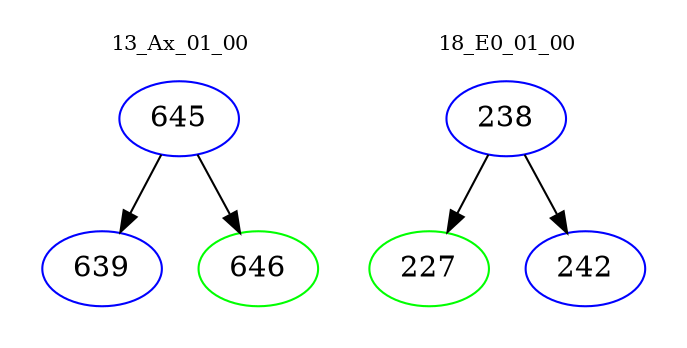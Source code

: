 digraph{
subgraph cluster_0 {
color = white
label = "13_Ax_01_00";
fontsize=10;
T0_645 [label="645", color="blue"]
T0_645 -> T0_639 [color="black"]
T0_639 [label="639", color="blue"]
T0_645 -> T0_646 [color="black"]
T0_646 [label="646", color="green"]
}
subgraph cluster_1 {
color = white
label = "18_E0_01_00";
fontsize=10;
T1_238 [label="238", color="blue"]
T1_238 -> T1_227 [color="black"]
T1_227 [label="227", color="green"]
T1_238 -> T1_242 [color="black"]
T1_242 [label="242", color="blue"]
}
}
